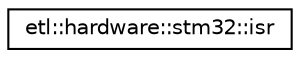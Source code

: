 digraph "Graphical Class Hierarchy"
{
  edge [fontname="Helvetica",fontsize="10",labelfontname="Helvetica",labelfontsize="10"];
  node [fontname="Helvetica",fontsize="10",shape=record];
  rankdir="LR";
  Node0 [label="etl::hardware::stm32::isr",height=0.2,width=0.4,color="black", fillcolor="white", style="filled",URL="$structetl_1_1hardware_1_1stm32_1_1isr.html"];
}
